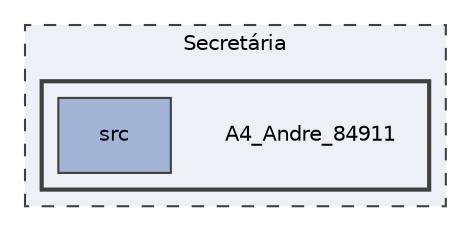 digraph "/home/andre/Secretária/A4_Andre_84911"
{
 // LATEX_PDF_SIZE
  edge [fontname="Helvetica",fontsize="10",labelfontname="Helvetica",labelfontsize="10"];
  node [fontname="Helvetica",fontsize="10",shape=record];
  compound=true
  subgraph clusterdir_83fd340ff71480251c07941f3e74582d {
    graph [ bgcolor="#edf0f7", pencolor="grey25", style="filled,dashed,", label="Secretária", fontname="Helvetica", fontsize="10", URL="dir_83fd340ff71480251c07941f3e74582d.html"]
  subgraph clusterdir_0298d1c31ab1be68bced25e537657d32 {
    graph [ bgcolor="#edf0f7", pencolor="grey25", style="filled,bold,", label="", fontname="Helvetica", fontsize="10", URL="dir_0298d1c31ab1be68bced25e537657d32.html"]
    dir_0298d1c31ab1be68bced25e537657d32 [shape=plaintext, label="A4_Andre_84911"];
  dir_646b946a65ddb736f512e9d13c3e94f9 [shape=box, label="src", style="filled,", fillcolor="#a2b4d6", color="grey25", URL="dir_646b946a65ddb736f512e9d13c3e94f9.html"];
  }
  }
}
